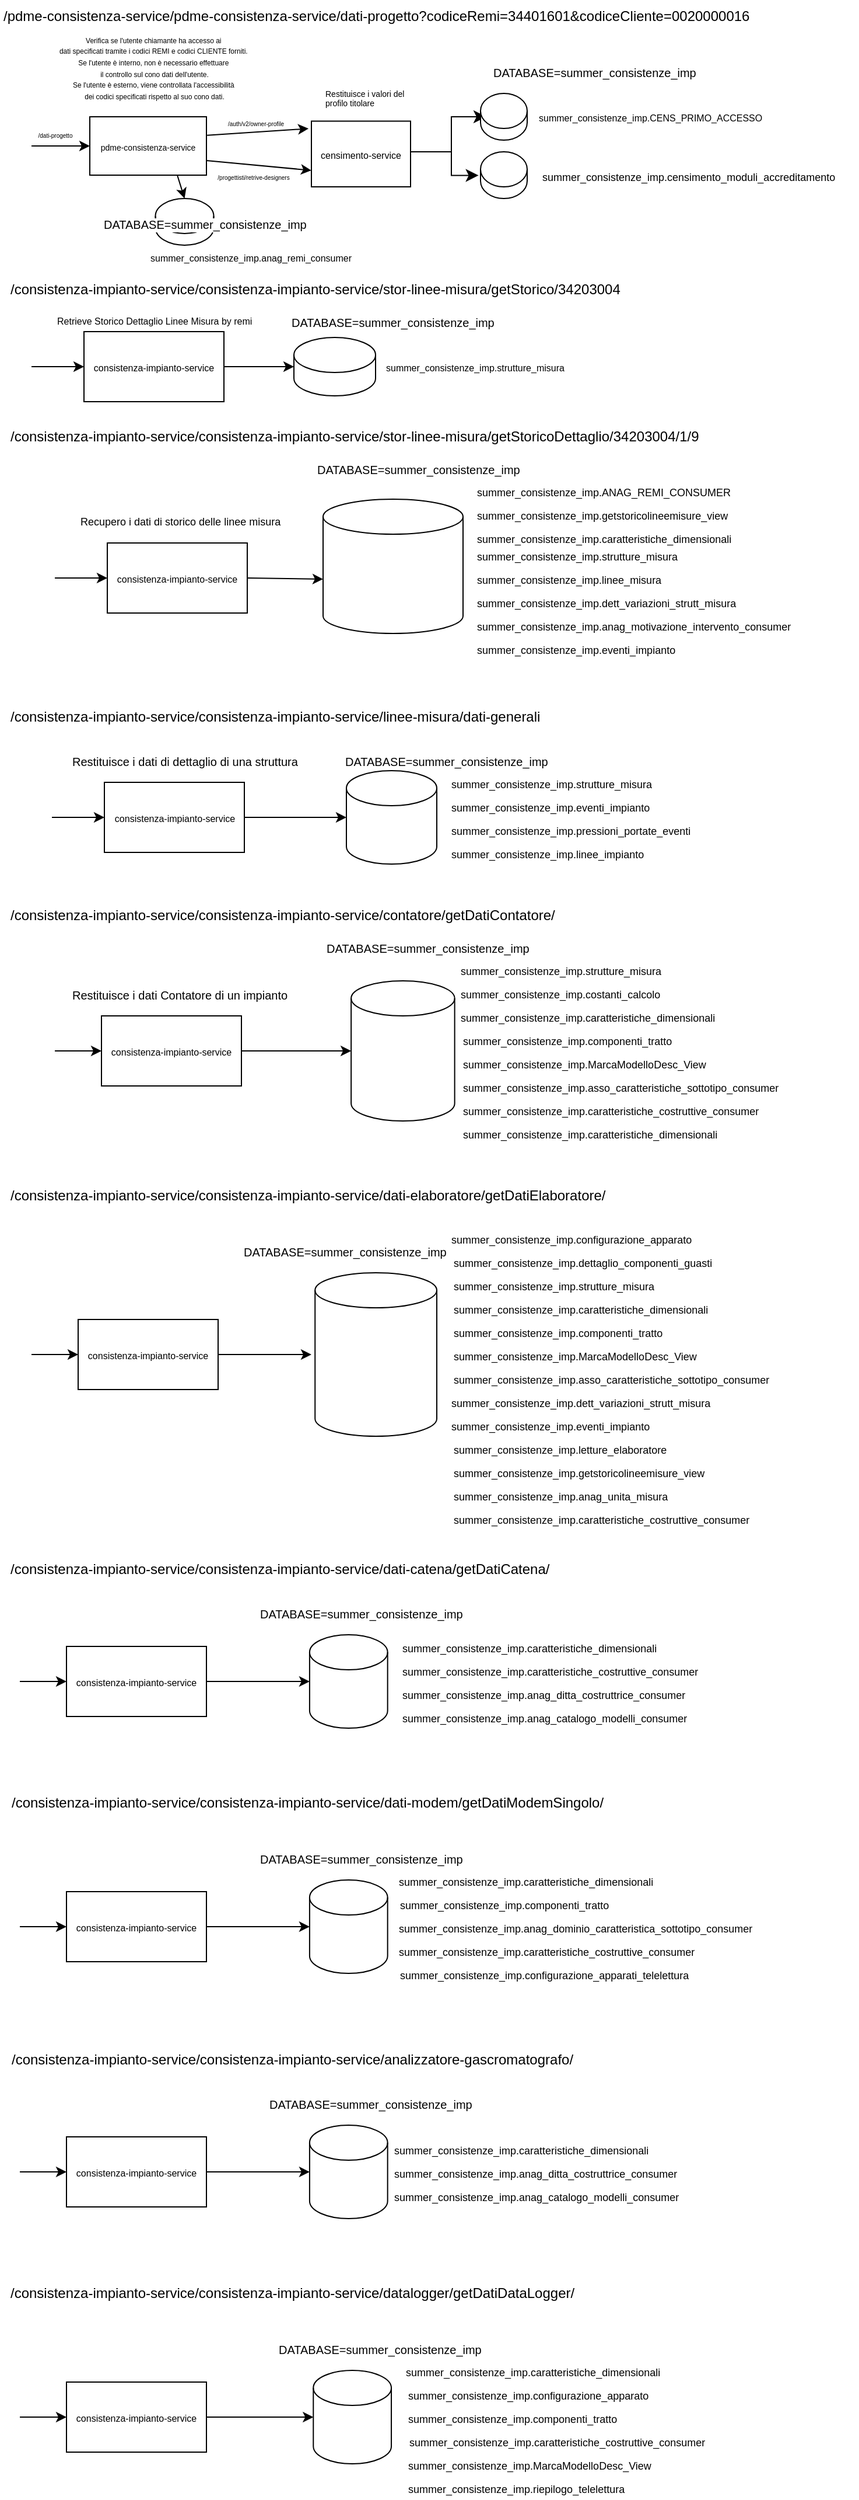 <mxfile version="26.2.4">
  <diagram name="Page-1" id="8jOllRlOWKZDxfG04baL">
    <mxGraphModel dx="1068" dy="1668" grid="1" gridSize="10" guides="1" tooltips="1" connect="1" arrows="1" fold="1" page="1" pageScale="1" pageWidth="850" pageHeight="1100" math="0" shadow="0">
      <root>
        <mxCell id="0" />
        <mxCell id="1" parent="0" />
        <mxCell id="v2llBk8kRjkYERRfXgGO-4" value="" style="endArrow=classic;html=1;rounded=0;entryX=0;entryY=0.5;entryDx=0;entryDy=0;labelBackgroundColor=none;" parent="1" target="v2llBk8kRjkYERRfXgGO-14" edge="1">
          <mxGeometry width="50" height="50" relative="1" as="geometry">
            <mxPoint x="50" y="-945" as="sourcePoint" />
            <mxPoint x="80" y="-950" as="targetPoint" />
          </mxGeometry>
        </mxCell>
        <mxCell id="v2llBk8kRjkYERRfXgGO-5" value="&lt;span style=&quot;text-wrap-mode: wrap;&quot;&gt;/dati-progetto&lt;/span&gt;" style="edgeLabel;html=1;align=center;verticalAlign=middle;resizable=0;points=[];fontSize=5;fontColor=light-dark(#000000,#000000);labelBorderColor=none;labelBackgroundColor=light-dark(#FFFFFF,#FFFFFF);" parent="v2llBk8kRjkYERRfXgGO-4" vertex="1" connectable="0">
          <mxGeometry x="0.166" relative="1" as="geometry">
            <mxPoint x="-9" y="-10" as="offset" />
          </mxGeometry>
        </mxCell>
        <mxCell id="v2llBk8kRjkYERRfXgGO-8" value="&lt;div style=&quot;line-height: 80%;&quot;&gt;&lt;font style=&quot;font-size: 6px; line-height: 80%;&quot;&gt;Verifica se l&#39;utente chiamante ha accesso ai&amp;nbsp;&lt;/font&gt;&lt;div&gt;&lt;font style=&quot;font-size: 6px; line-height: 80%;&quot;&gt;dati specificati tramite i codici REMI e codici CLIENTE forniti.&amp;nbsp;&lt;/font&gt;&lt;/div&gt;&lt;div&gt;&lt;font style=&quot;font-size: 6px; line-height: 80%;&quot;&gt;Se l&#39;utente è interno, non è necessario effettuare&amp;nbsp;&lt;/font&gt;&lt;/div&gt;&lt;div&gt;&lt;font style=&quot;font-size: 6px; line-height: 80%;&quot;&gt;il controllo sul cono dati dell&#39;utente.&lt;/font&gt;&lt;/div&gt;&lt;div&gt;&lt;font style=&quot;font-size: 6px; line-height: 80%;&quot;&gt;Se l&#39;utente è esterno, viene controllata l&#39;accessibilità&amp;nbsp;&lt;/font&gt;&lt;/div&gt;&lt;div&gt;&lt;font style=&quot;font-size: 6px; line-height: 80%;&quot;&gt;dei codici specificati rispetto al suo cono dati.&lt;/font&gt;&lt;/div&gt;&lt;/div&gt;" style="text;html=1;verticalAlign=middle;labelPosition=center;verticalLabelPosition=middle;align=center;" parent="1" vertex="1">
          <mxGeometry x="90" y="-1046.25" width="130" height="66.25" as="geometry" />
        </mxCell>
        <mxCell id="v2llBk8kRjkYERRfXgGO-9" value="" style="endArrow=classic;html=1;rounded=0;exitX=1.006;exitY=0.317;exitDx=0;exitDy=0;entryX=-0.029;entryY=0.114;entryDx=0;entryDy=0;entryPerimeter=0;exitPerimeter=0;" parent="1" source="v2llBk8kRjkYERRfXgGO-14" target="v2llBk8kRjkYERRfXgGO-10" edge="1">
          <mxGeometry width="50" height="50" relative="1" as="geometry">
            <mxPoint x="210" y="-950" as="sourcePoint" />
            <mxPoint x="390" y="-950" as="targetPoint" />
          </mxGeometry>
        </mxCell>
        <mxCell id="v2llBk8kRjkYERRfXgGO-12" value="&lt;font style=&quot;font-size: 5px;&quot;&gt;/auth/v2/owner-profile&lt;/font&gt;" style="edgeLabel;html=1;align=center;verticalAlign=middle;resizable=0;points=[];" parent="v2llBk8kRjkYERRfXgGO-9" vertex="1" connectable="0">
          <mxGeometry x="-0.357" y="-1" relative="1" as="geometry">
            <mxPoint x="13" y="-11" as="offset" />
          </mxGeometry>
        </mxCell>
        <mxCell id="v2llBk8kRjkYERRfXgGO-10" value="&lt;font style=&quot;font-size: 8px;&quot;&gt;censimento-service&lt;/font&gt;" style="rounded=0;whiteSpace=wrap;html=1;verticalAlign=middle;" parent="1" vertex="1">
          <mxGeometry x="290" y="-966.25" width="85" height="56.25" as="geometry" />
        </mxCell>
        <mxCell id="v2llBk8kRjkYERRfXgGO-14" value="&lt;font style=&quot;font-size: 7px;&quot;&gt;pdme-consistenza-service&lt;/font&gt;" style="rounded=0;whiteSpace=wrap;html=1;" parent="1" vertex="1">
          <mxGeometry x="100" y="-970" width="100" height="50" as="geometry" />
        </mxCell>
        <mxCell id="v2llBk8kRjkYERRfXgGO-15" value="" style="edgeStyle=elbowEdgeStyle;elbow=horizontal;endArrow=classic;html=1;curved=0;rounded=0;endSize=8;startSize=8;entryX=0;entryY=0.5;entryDx=0;entryDy=0;entryPerimeter=0;" parent="1" edge="1">
          <mxGeometry width="50" height="50" relative="1" as="geometry">
            <mxPoint x="380" y="-940" as="sourcePoint" />
            <mxPoint x="440" y="-970.0" as="targetPoint" />
            <Array as="points">
              <mxPoint x="410" y="-970" />
            </Array>
          </mxGeometry>
        </mxCell>
        <mxCell id="v2llBk8kRjkYERRfXgGO-16" value="" style="shape=cylinder3;whiteSpace=wrap;html=1;boundedLbl=1;backgroundOutline=1;size=15;" parent="1" vertex="1">
          <mxGeometry x="435" y="-990" width="40" height="40" as="geometry" />
        </mxCell>
        <mxCell id="v2llBk8kRjkYERRfXgGO-20" value="summer_consistenze_imp.CENS_PRIMO_ACCESSO" style="text;whiteSpace=wrap;fontSize=8;" parent="1" vertex="1">
          <mxGeometry x="483.21" y="-980" width="275" height="20" as="geometry" />
        </mxCell>
        <mxCell id="v2llBk8kRjkYERRfXgGO-21" value="" style="edgeStyle=elbowEdgeStyle;elbow=horizontal;endArrow=classic;html=1;curved=0;rounded=0;endSize=8;startSize=8;entryX=-0.042;entryY=0.506;entryDx=0;entryDy=0;entryPerimeter=0;" parent="1" target="v2llBk8kRjkYERRfXgGO-22" edge="1">
          <mxGeometry width="50" height="50" relative="1" as="geometry">
            <mxPoint x="375" y="-940" as="sourcePoint" />
            <mxPoint x="437.6" y="-970.2" as="targetPoint" />
            <Array as="points">
              <mxPoint x="410" y="-950" />
            </Array>
          </mxGeometry>
        </mxCell>
        <mxCell id="v2llBk8kRjkYERRfXgGO-22" value="" style="shape=cylinder3;whiteSpace=wrap;html=1;boundedLbl=1;backgroundOutline=1;size=15;" parent="1" vertex="1">
          <mxGeometry x="435" y="-940" width="40" height="40" as="geometry" />
        </mxCell>
        <mxCell id="v2llBk8kRjkYERRfXgGO-23" value="summer_consistenze_imp.censimento_moduli_accreditamento" style="text;whiteSpace=wrap;fontSize=9;" parent="1" vertex="1">
          <mxGeometry x="485.94" y="-930" width="255" height="20" as="geometry" />
        </mxCell>
        <mxCell id="v2llBk8kRjkYERRfXgGO-24" value="Restituisce i valori del profilo titolare" style="text;whiteSpace=wrap;fontSize=7;" parent="1" vertex="1">
          <mxGeometry x="300" y="-1000" width="80" height="40" as="geometry" />
        </mxCell>
        <mxCell id="v2llBk8kRjkYERRfXgGO-30" value="" style="shape=cylinder3;whiteSpace=wrap;html=1;boundedLbl=1;backgroundOutline=1;size=15;" parent="1" vertex="1">
          <mxGeometry x="156.25" y="-900" width="50" height="40" as="geometry" />
        </mxCell>
        <mxCell id="v2llBk8kRjkYERRfXgGO-31" value="summer_consistenze_imp.anag_remi_consumer" style="text;whiteSpace=wrap;fontSize=8;" parent="1" vertex="1">
          <mxGeometry x="150" y="-860" width="80" height="30" as="geometry" />
        </mxCell>
        <mxCell id="v2llBk8kRjkYERRfXgGO-32" value="" style="endArrow=classic;html=1;rounded=0;exitX=0.75;exitY=1;exitDx=0;exitDy=0;entryX=0.5;entryY=0;entryDx=0;entryDy=0;entryPerimeter=0;" parent="1" source="v2llBk8kRjkYERRfXgGO-14" target="v2llBk8kRjkYERRfXgGO-30" edge="1">
          <mxGeometry width="50" height="50" relative="1" as="geometry">
            <mxPoint x="300" y="-870" as="sourcePoint" />
            <mxPoint x="350" y="-920" as="targetPoint" />
          </mxGeometry>
        </mxCell>
        <mxCell id="v2llBk8kRjkYERRfXgGO-33" value="" style="endArrow=classic;html=1;rounded=0;exitX=1;exitY=0.75;exitDx=0;exitDy=0;entryX=0;entryY=0.75;entryDx=0;entryDy=0;" parent="1" source="v2llBk8kRjkYERRfXgGO-14" target="v2llBk8kRjkYERRfXgGO-10" edge="1">
          <mxGeometry width="50" height="50" relative="1" as="geometry">
            <mxPoint x="320" y="-870" as="sourcePoint" />
            <mxPoint x="370" y="-920" as="targetPoint" />
          </mxGeometry>
        </mxCell>
        <mxCell id="v2llBk8kRjkYERRfXgGO-34" value="/progettisti/retrive-designers" style="edgeLabel;html=1;align=center;verticalAlign=middle;resizable=0;points=[];fontSize=5;" parent="v2llBk8kRjkYERRfXgGO-33" vertex="1" connectable="0">
          <mxGeometry x="-0.558" y="-1" relative="1" as="geometry">
            <mxPoint x="20" y="10" as="offset" />
          </mxGeometry>
        </mxCell>
        <mxCell id="v2llBk8kRjkYERRfXgGO-35" value="&lt;span style=&quot;&quot; data-teams=&quot;true&quot;&gt;&lt;font style=&quot;color: light-dark(rgb(0, 0, 0), rgb(0, 0, 0));&quot;&gt;/pdme-consistenza-service/pdme-consistenza-service/dati-progetto?codiceRemi=34401601&amp;amp;codiceCliente=0020000016&lt;/font&gt;&lt;/span&gt;" style="text;whiteSpace=wrap;html=1;labelBackgroundColor=light-dark(#FFFFFF,#FFFFFF);" parent="1" vertex="1">
          <mxGeometry x="23.75" y="-1070" width="670" height="50" as="geometry" />
        </mxCell>
        <mxCell id="v2llBk8kRjkYERRfXgGO-36" value="&lt;span style=&quot;&quot; data-teams=&quot;true&quot;&gt;&lt;font style=&quot;color: light-dark(rgb(0, 0, 0), rgb(0, 0, 0));&quot;&gt;/consistenza-impianto-service/consistenza-impianto-service/stor-linee-misura/getStorico/34203004&lt;/font&gt;&lt;/span&gt;" style="text;whiteSpace=wrap;html=1;labelBackgroundColor=light-dark(#FFFFFF,#FFFFFF);" parent="1" vertex="1">
          <mxGeometry x="30" y="-836" width="560" height="50" as="geometry" />
        </mxCell>
        <mxCell id="v2llBk8kRjkYERRfXgGO-37" value="&lt;font style=&quot;font-size: 8px;&quot;&gt;consistenza-impianto-service&lt;/font&gt;" style="rounded=0;whiteSpace=wrap;html=1;" parent="1" vertex="1">
          <mxGeometry x="95" y="-786" width="120" height="60" as="geometry" />
        </mxCell>
        <mxCell id="v2llBk8kRjkYERRfXgGO-38" value="" style="endArrow=classic;html=1;rounded=0;entryX=0;entryY=0.5;entryDx=0;entryDy=0;" parent="1" target="v2llBk8kRjkYERRfXgGO-37" edge="1">
          <mxGeometry width="50" height="50" relative="1" as="geometry">
            <mxPoint x="50" y="-756" as="sourcePoint" />
            <mxPoint x="300" y="-856" as="targetPoint" />
          </mxGeometry>
        </mxCell>
        <mxCell id="v2llBk8kRjkYERRfXgGO-39" value="Retrieve Storico Dettaglio Linee Misura by remi" style="text;whiteSpace=wrap;fontSize=8;" parent="1" vertex="1">
          <mxGeometry x="70" y="-806" width="190" height="30" as="geometry" />
        </mxCell>
        <mxCell id="v2llBk8kRjkYERRfXgGO-40" value="" style="shape=cylinder3;whiteSpace=wrap;html=1;boundedLbl=1;backgroundOutline=1;size=15;" parent="1" vertex="1">
          <mxGeometry x="275" y="-781" width="70" height="50" as="geometry" />
        </mxCell>
        <mxCell id="v2llBk8kRjkYERRfXgGO-41" value="summer_consistenze_imp.strutture_misura" style="text;whiteSpace=wrap;fontSize=8;" parent="1" vertex="1">
          <mxGeometry x="352.27" y="-766" width="175" height="20" as="geometry" />
        </mxCell>
        <mxCell id="v2llBk8kRjkYERRfXgGO-42" value="" style="endArrow=classic;html=1;rounded=0;exitX=1;exitY=0.5;exitDx=0;exitDy=0;entryX=0;entryY=0.5;entryDx=0;entryDy=0;entryPerimeter=0;" parent="1" source="v2llBk8kRjkYERRfXgGO-37" target="v2llBk8kRjkYERRfXgGO-40" edge="1">
          <mxGeometry width="50" height="50" relative="1" as="geometry">
            <mxPoint x="290" y="-776" as="sourcePoint" />
            <mxPoint x="340" y="-826" as="targetPoint" />
          </mxGeometry>
        </mxCell>
        <mxCell id="v2llBk8kRjkYERRfXgGO-43" value="&lt;span data-teams=&quot;true&quot;&gt;/consistenza-impianto-service/consistenza-impianto-service/stor-linee-misura/getStoricoDettaglio/34203004/1/9&lt;/span&gt;" style="text;whiteSpace=wrap;html=1;labelBackgroundColor=light-dark(#FFFFFF,#FFFFFF);fontColor=light-dark(#000000,#000000);" parent="1" vertex="1">
          <mxGeometry x="30" y="-710" width="680" height="30" as="geometry" />
        </mxCell>
        <mxCell id="v2llBk8kRjkYERRfXgGO-44" value="&lt;font style=&quot;font-size: 8px;&quot;&gt;consistenza-impianto-service&lt;/font&gt;" style="rounded=0;whiteSpace=wrap;html=1;" parent="1" vertex="1">
          <mxGeometry x="115" y="-605" width="120" height="60" as="geometry" />
        </mxCell>
        <mxCell id="v2llBk8kRjkYERRfXgGO-45" value="" style="endArrow=classic;html=1;rounded=0;entryX=0;entryY=0.5;entryDx=0;entryDy=0;" parent="1" target="v2llBk8kRjkYERRfXgGO-44" edge="1">
          <mxGeometry width="50" height="50" relative="1" as="geometry">
            <mxPoint x="70" y="-575" as="sourcePoint" />
            <mxPoint x="320" y="-675" as="targetPoint" />
          </mxGeometry>
        </mxCell>
        <mxCell id="v2llBk8kRjkYERRfXgGO-46" value="Recupero i dati di storico delle linee misura" style="text;whiteSpace=wrap;fontSize=9;" parent="1" vertex="1">
          <mxGeometry x="90" y="-635" width="200" height="20" as="geometry" />
        </mxCell>
        <mxCell id="v2llBk8kRjkYERRfXgGO-49" value="" style="shape=cylinder3;whiteSpace=wrap;html=1;boundedLbl=1;backgroundOutline=1;size=15;" parent="1" vertex="1">
          <mxGeometry x="300" y="-642.5" width="120" height="115" as="geometry" />
        </mxCell>
        <mxCell id="v2llBk8kRjkYERRfXgGO-50" value="summer_consistenze_imp.ANAG_REMI_CONSUMER" style="text;whiteSpace=wrap;fontSize=9;" parent="1" vertex="1">
          <mxGeometry x="430" y="-660" width="125" height="20" as="geometry" />
        </mxCell>
        <mxCell id="v2llBk8kRjkYERRfXgGO-52" value="summer_consistenze_imp.getstoricolineemisure_view" style="text;whiteSpace=wrap;fontSize=9;" parent="1" vertex="1">
          <mxGeometry x="430" y="-640" width="125" height="20" as="geometry" />
        </mxCell>
        <mxCell id="v2llBk8kRjkYERRfXgGO-54" value="summer_consistenze_imp.caratteristiche_dimensionali" style="text;whiteSpace=wrap;fontSize=9;" parent="1" vertex="1">
          <mxGeometry x="430" y="-620" width="180" height="40" as="geometry" />
        </mxCell>
        <mxCell id="v2llBk8kRjkYERRfXgGO-56" value="summer_consistenze_imp.strutture_misura" style="text;whiteSpace=wrap;fontSize=9;" parent="1" vertex="1">
          <mxGeometry x="430" y="-605" width="120" height="40" as="geometry" />
        </mxCell>
        <mxCell id="v2llBk8kRjkYERRfXgGO-58" value="summer_consistenze_imp.linee_misura" style="text;whiteSpace=wrap;fontSize=9;" parent="1" vertex="1">
          <mxGeometry x="430" y="-585" width="100" height="40" as="geometry" />
        </mxCell>
        <mxCell id="v2llBk8kRjkYERRfXgGO-60" value="summer_consistenze_imp.dett_variazioni_strutt_misura" style="text;whiteSpace=wrap;fontSize=9;" parent="1" vertex="1">
          <mxGeometry x="430" y="-565" width="190" height="40" as="geometry" />
        </mxCell>
        <mxCell id="v2llBk8kRjkYERRfXgGO-62" value="summer_consistenze_imp.anag_motivazione_intervento_consumer" style="text;whiteSpace=wrap;fontSize=9;" parent="1" vertex="1">
          <mxGeometry x="430" y="-545" width="270" height="25" as="geometry" />
        </mxCell>
        <mxCell id="v2llBk8kRjkYERRfXgGO-64" value="summer_consistenze_imp.eventi_impianto" style="text;whiteSpace=wrap;fontSize=9;" parent="1" vertex="1">
          <mxGeometry x="430" y="-525" width="170" height="25" as="geometry" />
        </mxCell>
        <mxCell id="v2llBk8kRjkYERRfXgGO-65" value="" style="endArrow=classic;html=1;rounded=0;exitX=1;exitY=0.5;exitDx=0;exitDy=0;" parent="1" source="v2llBk8kRjkYERRfXgGO-44" edge="1">
          <mxGeometry width="50" height="50" relative="1" as="geometry">
            <mxPoint x="390" y="-470" as="sourcePoint" />
            <mxPoint x="300" y="-574" as="targetPoint" />
          </mxGeometry>
        </mxCell>
        <mxCell id="v2llBk8kRjkYERRfXgGO-66" value="&lt;span data-teams=&quot;true&quot;&gt;/consistenza-impianto-service/consistenza-impianto-service/linee-misura/dati-generali&lt;/span&gt;" style="text;whiteSpace=wrap;html=1;labelBackgroundColor=light-dark(#FFFFFF,#FFFFFF);fontColor=light-dark(#000000,#000000);" parent="1" vertex="1">
          <mxGeometry x="30" y="-470" width="490" height="20" as="geometry" />
        </mxCell>
        <mxCell id="v2llBk8kRjkYERRfXgGO-67" value="&lt;font style=&quot;font-size: 8px;&quot;&gt;consistenza-impianto-service&lt;/font&gt;" style="rounded=0;whiteSpace=wrap;html=1;" parent="1" vertex="1">
          <mxGeometry x="112.5" y="-400" width="120" height="60" as="geometry" />
        </mxCell>
        <mxCell id="v2llBk8kRjkYERRfXgGO-68" value="" style="endArrow=classic;html=1;rounded=0;entryX=0;entryY=0.5;entryDx=0;entryDy=0;" parent="1" target="v2llBk8kRjkYERRfXgGO-67" edge="1">
          <mxGeometry width="50" height="50" relative="1" as="geometry">
            <mxPoint x="67.5" y="-370" as="sourcePoint" />
            <mxPoint x="317.5" y="-470" as="targetPoint" />
          </mxGeometry>
        </mxCell>
        <mxCell id="v2llBk8kRjkYERRfXgGO-69" value="Restituisce i dati di dettaglio di una struttura" style="text;whiteSpace=wrap;fontSize=10;" parent="1" vertex="1">
          <mxGeometry x="82.5" y="-430" width="200" height="30" as="geometry" />
        </mxCell>
        <mxCell id="v2llBk8kRjkYERRfXgGO-71" value="summer_consistenze_imp.strutture_misura" style="text;whiteSpace=wrap;fontSize=9;" parent="1" vertex="1">
          <mxGeometry x="407.5" y="-410" width="80" height="20" as="geometry" />
        </mxCell>
        <mxCell id="v2llBk8kRjkYERRfXgGO-72" value="" style="shape=cylinder3;whiteSpace=wrap;html=1;boundedLbl=1;backgroundOutline=1;size=15;" parent="1" vertex="1">
          <mxGeometry x="320" y="-410" width="77.5" height="80" as="geometry" />
        </mxCell>
        <mxCell id="v2llBk8kRjkYERRfXgGO-73" value="summer_consistenze_imp.eventi_impianto" style="text;whiteSpace=wrap;fontSize=9;" parent="1" vertex="1">
          <mxGeometry x="407.5" y="-390" width="90" height="30" as="geometry" />
        </mxCell>
        <mxCell id="v2llBk8kRjkYERRfXgGO-74" value="summer_consistenze_imp.pressioni_portate_eventi" style="text;whiteSpace=wrap;fontSize=9;" parent="1" vertex="1">
          <mxGeometry x="407.5" y="-370" width="100" height="20" as="geometry" />
        </mxCell>
        <mxCell id="v2llBk8kRjkYERRfXgGO-75" value="summer_consistenze_imp.linee_impianto" style="text;whiteSpace=wrap;fontSize=9;" parent="1" vertex="1">
          <mxGeometry x="407.5" y="-350" width="60" height="20" as="geometry" />
        </mxCell>
        <mxCell id="v2llBk8kRjkYERRfXgGO-76" value="" style="endArrow=classic;html=1;rounded=0;exitX=1;exitY=0.5;exitDx=0;exitDy=0;entryX=0;entryY=0.5;entryDx=0;entryDy=0;entryPerimeter=0;" parent="1" source="v2llBk8kRjkYERRfXgGO-67" target="v2llBk8kRjkYERRfXgGO-72" edge="1">
          <mxGeometry width="50" height="50" relative="1" as="geometry">
            <mxPoint x="420" y="-400" as="sourcePoint" />
            <mxPoint x="470" y="-450" as="targetPoint" />
          </mxGeometry>
        </mxCell>
        <mxCell id="v2llBk8kRjkYERRfXgGO-77" value="&lt;span data-teams=&quot;true&quot;&gt;/consistenza-impianto-service/consistenza-impianto-service/contatore/getDatiContatore/&lt;/span&gt;" style="text;whiteSpace=wrap;html=1;fontColor=light-dark(#000000,#000000);labelBackgroundColor=light-dark(#FFFFFF,#FFFFFF);" parent="1" vertex="1">
          <mxGeometry x="30" y="-300" width="500" height="30" as="geometry" />
        </mxCell>
        <mxCell id="v2llBk8kRjkYERRfXgGO-78" value="&lt;font style=&quot;font-size: 8px;&quot;&gt;consistenza-impianto-service&lt;/font&gt;" style="rounded=0;whiteSpace=wrap;html=1;" parent="1" vertex="1">
          <mxGeometry x="110" y="-200" width="120" height="60" as="geometry" />
        </mxCell>
        <mxCell id="v2llBk8kRjkYERRfXgGO-79" value="" style="endArrow=classic;html=1;rounded=0;entryX=0;entryY=0.5;entryDx=0;entryDy=0;" parent="1" target="v2llBk8kRjkYERRfXgGO-78" edge="1">
          <mxGeometry width="50" height="50" relative="1" as="geometry">
            <mxPoint x="70" y="-170" as="sourcePoint" />
            <mxPoint x="315" y="-270" as="targetPoint" />
          </mxGeometry>
        </mxCell>
        <mxCell id="v2llBk8kRjkYERRfXgGO-80" value="Restituisce i dati Contatore di un impianto" style="text;whiteSpace=wrap;fontSize=10;" parent="1" vertex="1">
          <mxGeometry x="82.5" y="-230" width="197.5" height="20" as="geometry" />
        </mxCell>
        <mxCell id="v2llBk8kRjkYERRfXgGO-81" value="summer_consistenze_imp.strutture_misura" style="text;whiteSpace=wrap;fontSize=9;" parent="1" vertex="1">
          <mxGeometry x="415.94" y="-250" width="72.5" height="20" as="geometry" />
        </mxCell>
        <mxCell id="v2llBk8kRjkYERRfXgGO-82" value="" style="shape=cylinder3;whiteSpace=wrap;html=1;boundedLbl=1;backgroundOutline=1;size=15;" parent="1" vertex="1">
          <mxGeometry x="324.07" y="-230" width="88.75" height="120" as="geometry" />
        </mxCell>
        <mxCell id="v2llBk8kRjkYERRfXgGO-83" value="summer_consistenze_imp.costanti_calcolo" style="text;whiteSpace=wrap;fontSize=9;" parent="1" vertex="1">
          <mxGeometry x="415.94" y="-230" width="72.5" height="20" as="geometry" />
        </mxCell>
        <mxCell id="v2llBk8kRjkYERRfXgGO-84" value="summer_consistenze_imp.caratteristiche_dimensionali" style="text;whiteSpace=wrap;fontSize=9;" parent="1" vertex="1">
          <mxGeometry x="415.94" y="-210" width="120" height="20" as="geometry" />
        </mxCell>
        <mxCell id="v2llBk8kRjkYERRfXgGO-85" value="summer_consistenze_imp.componenti_tratto" style="text;whiteSpace=wrap;fontSize=9;" parent="1" vertex="1">
          <mxGeometry x="418.44" y="-190" width="85" height="20" as="geometry" />
        </mxCell>
        <mxCell id="v2llBk8kRjkYERRfXgGO-86" value="summer_consistenze_imp.MarcaModelloDesc_View" style="text;whiteSpace=wrap;fontSize=9;" parent="1" vertex="1">
          <mxGeometry x="418.44" y="-170" width="110" height="20" as="geometry" />
        </mxCell>
        <mxCell id="v2llBk8kRjkYERRfXgGO-87" value="summer_consistenze_imp.asso_caratteristiche_sottotipo_consumer" style="text;whiteSpace=wrap;fontSize=9;" parent="1" vertex="1">
          <mxGeometry x="418.44" y="-150" width="172.5" height="30" as="geometry" />
        </mxCell>
        <mxCell id="v2llBk8kRjkYERRfXgGO-88" value="summer_consistenze_imp.caratteristiche_costruttive_consumer" style="text;whiteSpace=wrap;fontSize=9;" parent="1" vertex="1">
          <mxGeometry x="418.44" y="-130" width="150" height="20" as="geometry" />
        </mxCell>
        <mxCell id="v2llBk8kRjkYERRfXgGO-89" value="summer_consistenze_imp.caratteristiche_dimensionali" style="text;whiteSpace=wrap;fontSize=9;" parent="1" vertex="1">
          <mxGeometry x="418.44" y="-110" width="120" height="20" as="geometry" />
        </mxCell>
        <mxCell id="v2llBk8kRjkYERRfXgGO-90" value="" style="endArrow=classic;html=1;rounded=0;exitX=1;exitY=0.5;exitDx=0;exitDy=0;entryX=0;entryY=0.5;entryDx=0;entryDy=0;entryPerimeter=0;" parent="1" source="v2llBk8kRjkYERRfXgGO-78" target="v2llBk8kRjkYERRfXgGO-82" edge="1">
          <mxGeometry width="50" height="50" relative="1" as="geometry">
            <mxPoint x="320" y="-150" as="sourcePoint" />
            <mxPoint x="370" y="-200" as="targetPoint" />
          </mxGeometry>
        </mxCell>
        <mxCell id="v2llBk8kRjkYERRfXgGO-91" value="&lt;span data-teams=&quot;true&quot;&gt;/consistenza-impianto-service/consistenza-impianto-service/dati-elaboratore/getDatiElaboratore/&lt;/span&gt;" style="text;whiteSpace=wrap;html=1;labelBackgroundColor=light-dark(#FFFFFF,#FFFFFF);fontColor=light-dark(#000000,#000000);" parent="1" vertex="1">
          <mxGeometry x="30" y="-60" width="560" height="40" as="geometry" />
        </mxCell>
        <mxCell id="v2llBk8kRjkYERRfXgGO-92" value="&lt;font style=&quot;font-size: 8px;&quot;&gt;consistenza-impianto-service&lt;/font&gt;" style="rounded=0;whiteSpace=wrap;html=1;" parent="1" vertex="1">
          <mxGeometry x="90" y="60" width="120" height="60" as="geometry" />
        </mxCell>
        <mxCell id="v2llBk8kRjkYERRfXgGO-93" value="" style="endArrow=classic;html=1;rounded=0;entryX=0;entryY=0.5;entryDx=0;entryDy=0;" parent="1" target="v2llBk8kRjkYERRfXgGO-92" edge="1">
          <mxGeometry width="50" height="50" relative="1" as="geometry">
            <mxPoint x="50" y="90" as="sourcePoint" />
            <mxPoint x="295" y="-10" as="targetPoint" />
          </mxGeometry>
        </mxCell>
        <mxCell id="v2llBk8kRjkYERRfXgGO-94" value="summer_consistenze_imp.configurazione_apparato" style="text;whiteSpace=wrap;fontSize=9;" parent="1" vertex="1">
          <mxGeometry x="407.5" y="-20" width="101.56" height="20" as="geometry" />
        </mxCell>
        <mxCell id="v2llBk8kRjkYERRfXgGO-95" value="" style="shape=cylinder3;whiteSpace=wrap;html=1;boundedLbl=1;backgroundOutline=1;size=15;" parent="1" vertex="1">
          <mxGeometry x="293.12" y="20" width="104.38" height="140" as="geometry" />
        </mxCell>
        <mxCell id="v2llBk8kRjkYERRfXgGO-96" value="summer_consistenze_imp.dettaglio_componenti_guasti" style="text;whiteSpace=wrap;fontSize=9;" parent="1" vertex="1">
          <mxGeometry x="410" width="120" height="20" as="geometry" />
        </mxCell>
        <mxCell id="v2llBk8kRjkYERRfXgGO-97" value="summer_consistenze_imp.strutture_misura" style="text;whiteSpace=wrap;fontSize=9;" parent="1" vertex="1">
          <mxGeometry x="410" y="20" width="80" height="20" as="geometry" />
        </mxCell>
        <mxCell id="v2llBk8kRjkYERRfXgGO-98" value="summer_consistenze_imp.caratteristiche_dimensionali" style="text;whiteSpace=wrap;fontSize=9;" parent="1" vertex="1">
          <mxGeometry x="410" y="40" width="120" height="20" as="geometry" />
        </mxCell>
        <mxCell id="v2llBk8kRjkYERRfXgGO-99" value="summer_consistenze_imp.componenti_tratto" style="text;whiteSpace=wrap;fontSize=9;" parent="1" vertex="1">
          <mxGeometry x="410" y="60" width="80" height="20" as="geometry" />
        </mxCell>
        <mxCell id="v2llBk8kRjkYERRfXgGO-100" value="summer_consistenze_imp.MarcaModelloDesc_View" style="text;whiteSpace=wrap;fontSize=9;" parent="1" vertex="1">
          <mxGeometry x="410" y="80" width="110" height="20" as="geometry" />
        </mxCell>
        <mxCell id="v2llBk8kRjkYERRfXgGO-101" value="summer_consistenze_imp.asso_caratteristiche_sottotipo_consumer" style="text;whiteSpace=wrap;fontSize=9;" parent="1" vertex="1">
          <mxGeometry x="410" y="100" width="170" height="20" as="geometry" />
        </mxCell>
        <mxCell id="v2llBk8kRjkYERRfXgGO-102" value="summer_consistenze_imp.dett_variazioni_strutt_misura" style="text;whiteSpace=wrap;fontSize=9;" parent="1" vertex="1">
          <mxGeometry x="407.5" y="120" width="130" height="20" as="geometry" />
        </mxCell>
        <mxCell id="v2llBk8kRjkYERRfXgGO-103" value="summer_consistenze_imp.eventi_impianto" style="text;whiteSpace=wrap;fontSize=9;" parent="1" vertex="1">
          <mxGeometry x="407.5" y="140" width="70" height="20" as="geometry" />
        </mxCell>
        <mxCell id="v2llBk8kRjkYERRfXgGO-104" value="summer_consistenze_imp.letture_elaboratore" style="text;whiteSpace=wrap;fontSize=9;" parent="1" vertex="1">
          <mxGeometry x="410" y="160" width="90" height="20" as="geometry" />
        </mxCell>
        <mxCell id="v2llBk8kRjkYERRfXgGO-105" value="summer_consistenze_imp.getstoricolineemisure_view" style="text;whiteSpace=wrap;fontSize=9;" parent="1" vertex="1">
          <mxGeometry x="410" y="180" width="110" height="20" as="geometry" />
        </mxCell>
        <mxCell id="v2llBk8kRjkYERRfXgGO-106" value="summer_consistenze_imp.anag_unita_misura" style="text;whiteSpace=wrap;fontSize=9;" parent="1" vertex="1">
          <mxGeometry x="410" y="200" width="95" height="20" as="geometry" />
        </mxCell>
        <mxCell id="v2llBk8kRjkYERRfXgGO-108" value="" style="endArrow=classic;html=1;rounded=0;exitX=1;exitY=0.5;exitDx=0;exitDy=0;" parent="1" source="v2llBk8kRjkYERRfXgGO-92" edge="1">
          <mxGeometry width="50" height="50" relative="1" as="geometry">
            <mxPoint x="380" y="130" as="sourcePoint" />
            <mxPoint x="290" y="90" as="targetPoint" />
          </mxGeometry>
        </mxCell>
        <mxCell id="v2llBk8kRjkYERRfXgGO-109" value="&lt;span data-teams=&quot;true&quot;&gt;/consistenza-impianto-service/consistenza-impianto-service/dati-catena/getDatiCatena/&lt;/span&gt;" style="text;whiteSpace=wrap;html=1;fontColor=light-dark(#000000,#000000);labelBackgroundColor=light-dark(#FFFFFF,#FFFFFF);" parent="1" vertex="1">
          <mxGeometry x="30" y="260" width="500" height="40" as="geometry" />
        </mxCell>
        <mxCell id="v2llBk8kRjkYERRfXgGO-110" value="&lt;font style=&quot;font-size: 8px;&quot;&gt;consistenza-impianto-service&lt;/font&gt;" style="rounded=0;whiteSpace=wrap;html=1;" parent="1" vertex="1">
          <mxGeometry x="80" y="340" width="120" height="60" as="geometry" />
        </mxCell>
        <mxCell id="v2llBk8kRjkYERRfXgGO-111" value="" style="endArrow=classic;html=1;rounded=0;entryX=0;entryY=0.5;entryDx=0;entryDy=0;" parent="1" target="v2llBk8kRjkYERRfXgGO-110" edge="1">
          <mxGeometry width="50" height="50" relative="1" as="geometry">
            <mxPoint x="40" y="370" as="sourcePoint" />
            <mxPoint x="285" y="270" as="targetPoint" />
          </mxGeometry>
        </mxCell>
        <mxCell id="v2llBk8kRjkYERRfXgGO-112" value="summer_consistenze_imp.caratteristiche_dimensionali" style="text;whiteSpace=wrap;fontSize=9;" parent="1" vertex="1">
          <mxGeometry x="365.94" y="330" width="120" height="20" as="geometry" />
        </mxCell>
        <mxCell id="v2llBk8kRjkYERRfXgGO-114" value="" style="shape=cylinder3;whiteSpace=wrap;html=1;boundedLbl=1;backgroundOutline=1;size=15;" parent="1" vertex="1">
          <mxGeometry x="288.45" y="330" width="66.88" height="80" as="geometry" />
        </mxCell>
        <mxCell id="v2llBk8kRjkYERRfXgGO-115" value="summer_consistenze_imp.caratteristiche_costruttive_consumer" style="text;whiteSpace=wrap;fontSize=9;" parent="1" vertex="1">
          <mxGeometry x="365.94" y="350" width="154.06" height="20" as="geometry" />
        </mxCell>
        <mxCell id="v2llBk8kRjkYERRfXgGO-116" value="summer_consistenze_imp.caratteristiche_costruttive_consumer" style="text;whiteSpace=wrap;fontSize=9;" parent="1" vertex="1">
          <mxGeometry x="410" y="220" width="154.06" height="20" as="geometry" />
        </mxCell>
        <mxCell id="v2llBk8kRjkYERRfXgGO-117" value="summer_consistenze_imp.anag_ditta_costruttrice_consumer" style="text;whiteSpace=wrap;fontSize=9;" parent="1" vertex="1">
          <mxGeometry x="365.94" y="370" width="140" height="20" as="geometry" />
        </mxCell>
        <mxCell id="v2llBk8kRjkYERRfXgGO-118" value="summer_consistenze_imp.anag_catalogo_modelli_consumer" style="text;whiteSpace=wrap;fontSize=9;" parent="1" vertex="1">
          <mxGeometry x="366.26" y="390" width="140" height="20" as="geometry" />
        </mxCell>
        <mxCell id="v2llBk8kRjkYERRfXgGO-119" value="" style="endArrow=classic;html=1;rounded=0;exitX=1;exitY=0.5;exitDx=0;exitDy=0;entryX=0;entryY=0.5;entryDx=0;entryDy=0;entryPerimeter=0;" parent="1" source="v2llBk8kRjkYERRfXgGO-110" target="v2llBk8kRjkYERRfXgGO-114" edge="1">
          <mxGeometry width="50" height="50" relative="1" as="geometry">
            <mxPoint x="191.35" y="410.0" as="sourcePoint" />
            <mxPoint x="280.004" y="419.58" as="targetPoint" />
          </mxGeometry>
        </mxCell>
        <mxCell id="v2llBk8kRjkYERRfXgGO-120" value="&lt;span data-teams=&quot;true&quot;&gt;/consistenza-impianto-service/consistenza-impianto-service/dati-modem/getDatiModemSingolo/&lt;/span&gt;" style="text;whiteSpace=wrap;html=1;fontSize=12;fontColor=light-dark(#000000,#000000);labelBackgroundColor=light-dark(#FFFFFF,#FFFFFF);" parent="1" vertex="1">
          <mxGeometry x="30.94" y="460" width="560" height="40" as="geometry" />
        </mxCell>
        <mxCell id="v2llBk8kRjkYERRfXgGO-125" value="&lt;font style=&quot;font-size: 8px;&quot;&gt;consistenza-impianto-service&lt;/font&gt;" style="rounded=0;whiteSpace=wrap;html=1;" parent="1" vertex="1">
          <mxGeometry x="80" y="550" width="120" height="60" as="geometry" />
        </mxCell>
        <mxCell id="v2llBk8kRjkYERRfXgGO-126" value="" style="endArrow=classic;html=1;rounded=0;entryX=0;entryY=0.5;entryDx=0;entryDy=0;" parent="1" target="v2llBk8kRjkYERRfXgGO-125" edge="1">
          <mxGeometry width="50" height="50" relative="1" as="geometry">
            <mxPoint x="40" y="580" as="sourcePoint" />
            <mxPoint x="285" y="480" as="targetPoint" />
          </mxGeometry>
        </mxCell>
        <mxCell id="v2llBk8kRjkYERRfXgGO-127" value="summer_consistenze_imp.caratteristiche_dimensionali" style="text;whiteSpace=wrap;fontSize=9;" parent="1" vertex="1">
          <mxGeometry x="363.21" y="530" width="120" height="20" as="geometry" />
        </mxCell>
        <mxCell id="v2llBk8kRjkYERRfXgGO-128" value="" style="shape=cylinder3;whiteSpace=wrap;html=1;boundedLbl=1;backgroundOutline=1;size=15;" parent="1" vertex="1">
          <mxGeometry x="288.45" y="540" width="66.88" height="80" as="geometry" />
        </mxCell>
        <mxCell id="v2llBk8kRjkYERRfXgGO-132" value="summer_consistenze_imp.componenti_tratto" style="text;whiteSpace=wrap;fontSize=9;" parent="1" vertex="1">
          <mxGeometry x="363.53" y="550" width="80" height="20" as="geometry" />
        </mxCell>
        <mxCell id="v2llBk8kRjkYERRfXgGO-133" value="summer_consistenze_imp.anag_dominio_caratteristica_sottotipo_consumer" style="text;whiteSpace=wrap;fontSize=9;" parent="1" vertex="1">
          <mxGeometry x="363.21" y="570" width="204.06" height="20" as="geometry" />
        </mxCell>
        <mxCell id="v2llBk8kRjkYERRfXgGO-135" value="summer_consistenze_imp.caratteristiche_costruttive_consumer" style="text;whiteSpace=wrap;fontSize=9;" parent="1" vertex="1">
          <mxGeometry x="362.74" y="590" width="154.06" height="20" as="geometry" />
        </mxCell>
        <mxCell id="v2llBk8kRjkYERRfXgGO-136" value="summer_consistenze_imp.configurazione_apparati_telelettura" style="text;whiteSpace=wrap;fontSize=9;" parent="1" vertex="1">
          <mxGeometry x="363.53" y="610" width="150" height="20" as="geometry" />
        </mxCell>
        <mxCell id="v2llBk8kRjkYERRfXgGO-137" value="" style="endArrow=classic;html=1;rounded=0;exitX=1;exitY=0.5;exitDx=0;exitDy=0;entryX=0;entryY=0.5;entryDx=0;entryDy=0;entryPerimeter=0;" parent="1" source="v2llBk8kRjkYERRfXgGO-125" target="v2llBk8kRjkYERRfXgGO-128" edge="1">
          <mxGeometry width="50" height="50" relative="1" as="geometry">
            <mxPoint x="350" y="510" as="sourcePoint" />
            <mxPoint x="400" y="460" as="targetPoint" />
          </mxGeometry>
        </mxCell>
        <mxCell id="v2llBk8kRjkYERRfXgGO-138" value="&lt;span data-teams=&quot;true&quot;&gt;/consistenza-impianto-service/consistenza-impianto-service/analizzatore-gascromatografo/&lt;/span&gt;" style="text;whiteSpace=wrap;html=1;fontColor=light-dark(#000000,#000000);labelBackgroundColor=light-dark(#FFFFFF,#FFFFFF);" parent="1" vertex="1">
          <mxGeometry x="30.94" y="680" width="520" height="40" as="geometry" />
        </mxCell>
        <mxCell id="v2llBk8kRjkYERRfXgGO-139" value="&lt;font style=&quot;font-size: 8px;&quot;&gt;consistenza-impianto-service&lt;/font&gt;" style="rounded=0;whiteSpace=wrap;html=1;" parent="1" vertex="1">
          <mxGeometry x="80" y="760" width="120" height="60" as="geometry" />
        </mxCell>
        <mxCell id="v2llBk8kRjkYERRfXgGO-140" value="" style="endArrow=classic;html=1;rounded=0;entryX=0;entryY=0.5;entryDx=0;entryDy=0;" parent="1" target="v2llBk8kRjkYERRfXgGO-139" edge="1">
          <mxGeometry width="50" height="50" relative="1" as="geometry">
            <mxPoint x="40" y="790" as="sourcePoint" />
            <mxPoint x="285" y="690" as="targetPoint" />
          </mxGeometry>
        </mxCell>
        <mxCell id="v2llBk8kRjkYERRfXgGO-141" value="summer_consistenze_imp.caratteristiche_dimensionali" style="text;whiteSpace=wrap;fontSize=9;" parent="1" vertex="1">
          <mxGeometry x="358.53" y="760" width="120" height="20" as="geometry" />
        </mxCell>
        <mxCell id="v2llBk8kRjkYERRfXgGO-142" value="summer_consistenze_imp.anag_ditta_costruttrice_consumer" style="text;whiteSpace=wrap;fontSize=9;" parent="1" vertex="1">
          <mxGeometry x="358.53" y="780" width="150" height="20" as="geometry" />
        </mxCell>
        <mxCell id="v2llBk8kRjkYERRfXgGO-143" value="summer_consistenze_imp.anag_catalogo_modelli_consumer" style="text;whiteSpace=wrap;fontSize=9;" parent="1" vertex="1">
          <mxGeometry x="358.53" y="800" width="160" height="20" as="geometry" />
        </mxCell>
        <mxCell id="v2llBk8kRjkYERRfXgGO-144" value="" style="shape=cylinder3;whiteSpace=wrap;html=1;boundedLbl=1;backgroundOutline=1;size=15;" parent="1" vertex="1">
          <mxGeometry x="288.45" y="750" width="66.88" height="80" as="geometry" />
        </mxCell>
        <mxCell id="v2llBk8kRjkYERRfXgGO-145" value="" style="endArrow=classic;html=1;rounded=0;exitX=1;exitY=0.5;exitDx=0;exitDy=0;entryX=0;entryY=0.5;entryDx=0;entryDy=0;entryPerimeter=0;" parent="1" source="v2llBk8kRjkYERRfXgGO-139" target="v2llBk8kRjkYERRfXgGO-144" edge="1">
          <mxGeometry width="50" height="50" relative="1" as="geometry">
            <mxPoint x="350" y="720" as="sourcePoint" />
            <mxPoint x="400" y="670" as="targetPoint" />
          </mxGeometry>
        </mxCell>
        <mxCell id="v2llBk8kRjkYERRfXgGO-146" value="&lt;span data-teams=&quot;true&quot;&gt;/consistenza-impianto-service/consistenza-impianto-service/datalogger/getDatiDataLogger/&lt;/span&gt;" style="text;whiteSpace=wrap;html=1;fontColor=light-dark(#000000,#000000);labelBorderColor=none;labelBackgroundColor=light-dark(#FFFFFF,#FFFFFF);" parent="1" vertex="1">
          <mxGeometry x="30" y="880" width="520" height="40" as="geometry" />
        </mxCell>
        <mxCell id="v2llBk8kRjkYERRfXgGO-147" value="&lt;font style=&quot;font-size: 8px;&quot;&gt;consistenza-impianto-service&lt;/font&gt;" style="rounded=0;whiteSpace=wrap;html=1;" parent="1" vertex="1">
          <mxGeometry x="80" y="970" width="120" height="60" as="geometry" />
        </mxCell>
        <mxCell id="v2llBk8kRjkYERRfXgGO-148" value="" style="endArrow=classic;html=1;rounded=0;entryX=0;entryY=0.5;entryDx=0;entryDy=0;" parent="1" target="v2llBk8kRjkYERRfXgGO-147" edge="1">
          <mxGeometry width="50" height="50" relative="1" as="geometry">
            <mxPoint x="40" y="1000" as="sourcePoint" />
            <mxPoint x="285" y="900" as="targetPoint" />
          </mxGeometry>
        </mxCell>
        <mxCell id="v2llBk8kRjkYERRfXgGO-151" value="" style="shape=cylinder3;whiteSpace=wrap;html=1;boundedLbl=1;backgroundOutline=1;size=15;" parent="1" vertex="1">
          <mxGeometry x="291.65" y="960" width="66.88" height="80" as="geometry" />
        </mxCell>
        <mxCell id="v2llBk8kRjkYERRfXgGO-152" value="summer_consistenze_imp.caratteristiche_dimensionali" style="text;whiteSpace=wrap;fontSize=9;" parent="1" vertex="1">
          <mxGeometry x="368.99" y="950" width="120" height="20" as="geometry" />
        </mxCell>
        <mxCell id="v2llBk8kRjkYERRfXgGO-153" value="summer_consistenze_imp.configurazione_apparato" style="text;whiteSpace=wrap;fontSize=9;" parent="1" vertex="1">
          <mxGeometry x="371.18" y="970" width="107.5" height="20" as="geometry" />
        </mxCell>
        <mxCell id="v2llBk8kRjkYERRfXgGO-154" value="summer_consistenze_imp.componenti_tratto" style="text;whiteSpace=wrap;fontSize=9;" parent="1" vertex="1">
          <mxGeometry x="371.49" y="990" width="87.5" height="20" as="geometry" />
        </mxCell>
        <mxCell id="v2llBk8kRjkYERRfXgGO-155" value="summer_consistenze_imp.caratteristiche_costruttive_consumer" style="text;whiteSpace=wrap;fontSize=9;" parent="1" vertex="1">
          <mxGeometry x="371.96" y="1010" width="154.06" height="20" as="geometry" />
        </mxCell>
        <mxCell id="v2llBk8kRjkYERRfXgGO-156" value="summer_consistenze_imp.MarcaModelloDesc_View" style="text;whiteSpace=wrap;fontSize=9;" parent="1" vertex="1">
          <mxGeometry x="371.18" y="1030" width="107.81" height="20" as="geometry" />
        </mxCell>
        <mxCell id="v2llBk8kRjkYERRfXgGO-157" value="summer_consistenze_imp.riepilogo_telelettura" style="text;whiteSpace=wrap;fontSize=9;" parent="1" vertex="1">
          <mxGeometry x="371.18" y="1050" width="87.81" height="20" as="geometry" />
        </mxCell>
        <mxCell id="v2llBk8kRjkYERRfXgGO-158" value="" style="endArrow=classic;html=1;rounded=0;exitX=1;exitY=0.5;exitDx=0;exitDy=0;entryX=0;entryY=0.5;entryDx=0;entryDy=0;entryPerimeter=0;" parent="1" source="v2llBk8kRjkYERRfXgGO-147" target="v2llBk8kRjkYERRfXgGO-151" edge="1">
          <mxGeometry width="50" height="50" relative="1" as="geometry">
            <mxPoint x="350" y="960" as="sourcePoint" />
            <mxPoint x="400" y="910" as="targetPoint" />
          </mxGeometry>
        </mxCell>
        <mxCell id="qOZoktG5r5qXQmOM98Yj-3" value="DATABASE=summer_consistenze_imp" style="text;whiteSpace=wrap;fontSize=10;labelBackgroundColor=light-dark(#FFFFFF,#FFFF33);fontColor=light-dark(#000000,#000000);" vertex="1" parent="1">
          <mxGeometry x="443.53" y="-1020" width="176.47" height="20" as="geometry" />
        </mxCell>
        <mxCell id="qOZoktG5r5qXQmOM98Yj-4" value="DATABASE=summer_consistenze_imp" style="text;whiteSpace=wrap;fontSize=10;labelBackgroundColor=light-dark(#FFFFFF,#FFFF33);fontColor=light-dark(#000000,#000000);" vertex="1" parent="1">
          <mxGeometry x="110" y="-890" width="176.47" height="20" as="geometry" />
        </mxCell>
        <mxCell id="qOZoktG5r5qXQmOM98Yj-5" value="DATABASE=summer_consistenze_imp" style="text;whiteSpace=wrap;fontSize=10;labelBackgroundColor=light-dark(#FFFFFF,#FFFF33);fontColor=light-dark(#000000,#000000);" vertex="1" parent="1">
          <mxGeometry x="270.51" y="-806" width="176.47" height="20" as="geometry" />
        </mxCell>
        <mxCell id="qOZoktG5r5qXQmOM98Yj-6" value="DATABASE=summer_consistenze_imp" style="text;whiteSpace=wrap;fontSize=10;labelBackgroundColor=light-dark(#FFFFFF,#FFFF33);fontColor=light-dark(#000000,#000000);" vertex="1" parent="1">
          <mxGeometry x="293.12" y="-680" width="176.47" height="20" as="geometry" />
        </mxCell>
        <mxCell id="qOZoktG5r5qXQmOM98Yj-7" value="DATABASE=summer_consistenze_imp" style="text;whiteSpace=wrap;fontSize=10;labelBackgroundColor=light-dark(#FFFFFF,#FFFF33);fontColor=light-dark(#000000,#000000);" vertex="1" parent="1">
          <mxGeometry x="301.03" y="-270" width="176.47" height="20" as="geometry" />
        </mxCell>
        <mxCell id="qOZoktG5r5qXQmOM98Yj-8" value="DATABASE=summer_consistenze_imp" style="text;whiteSpace=wrap;fontSize=10;labelBackgroundColor=light-dark(#FFFFFF,#FFFF33);fontColor=light-dark(#000000,#000000);" vertex="1" parent="1">
          <mxGeometry x="316.74" y="-430" width="176.47" height="20" as="geometry" />
        </mxCell>
        <mxCell id="qOZoktG5r5qXQmOM98Yj-9" value="DATABASE=summer_consistenze_imp" style="text;whiteSpace=wrap;fontSize=10;labelBackgroundColor=light-dark(#FFFFFF,#FFFF33);fontColor=light-dark(#000000,#000000);" vertex="1" parent="1">
          <mxGeometry x="230" y="-10" width="176.47" height="20" as="geometry" />
        </mxCell>
        <mxCell id="qOZoktG5r5qXQmOM98Yj-10" value="DATABASE=summer_consistenze_imp" style="text;whiteSpace=wrap;fontSize=10;labelBackgroundColor=light-dark(#FFFFFF,#FFFF33);fontColor=light-dark(#000000,#000000);" vertex="1" parent="1">
          <mxGeometry x="244.27" y="300" width="176.47" height="20" as="geometry" />
        </mxCell>
        <mxCell id="qOZoktG5r5qXQmOM98Yj-11" value="DATABASE=summer_consistenze_imp" style="text;whiteSpace=wrap;fontSize=10;labelBackgroundColor=light-dark(#FFFFFF,#FFFF33);fontColor=light-dark(#000000,#000000);" vertex="1" parent="1">
          <mxGeometry x="244.27" y="510" width="176.47" height="20" as="geometry" />
        </mxCell>
        <mxCell id="qOZoktG5r5qXQmOM98Yj-12" value="DATABASE=summer_consistenze_imp" style="text;whiteSpace=wrap;fontSize=10;labelBackgroundColor=light-dark(#FFFFFF,#FFFF33);fontColor=light-dark(#000000,#000000);" vertex="1" parent="1">
          <mxGeometry x="251.77" y="720" width="176.47" height="20" as="geometry" />
        </mxCell>
        <mxCell id="qOZoktG5r5qXQmOM98Yj-13" value="DATABASE=summer_consistenze_imp" style="text;whiteSpace=wrap;fontSize=10;labelBackgroundColor=light-dark(#FFFFFF,#FFFF33);fontColor=light-dark(#000000,#000000);" vertex="1" parent="1">
          <mxGeometry x="260" y="930" width="176.47" height="20" as="geometry" />
        </mxCell>
      </root>
    </mxGraphModel>
  </diagram>
</mxfile>
